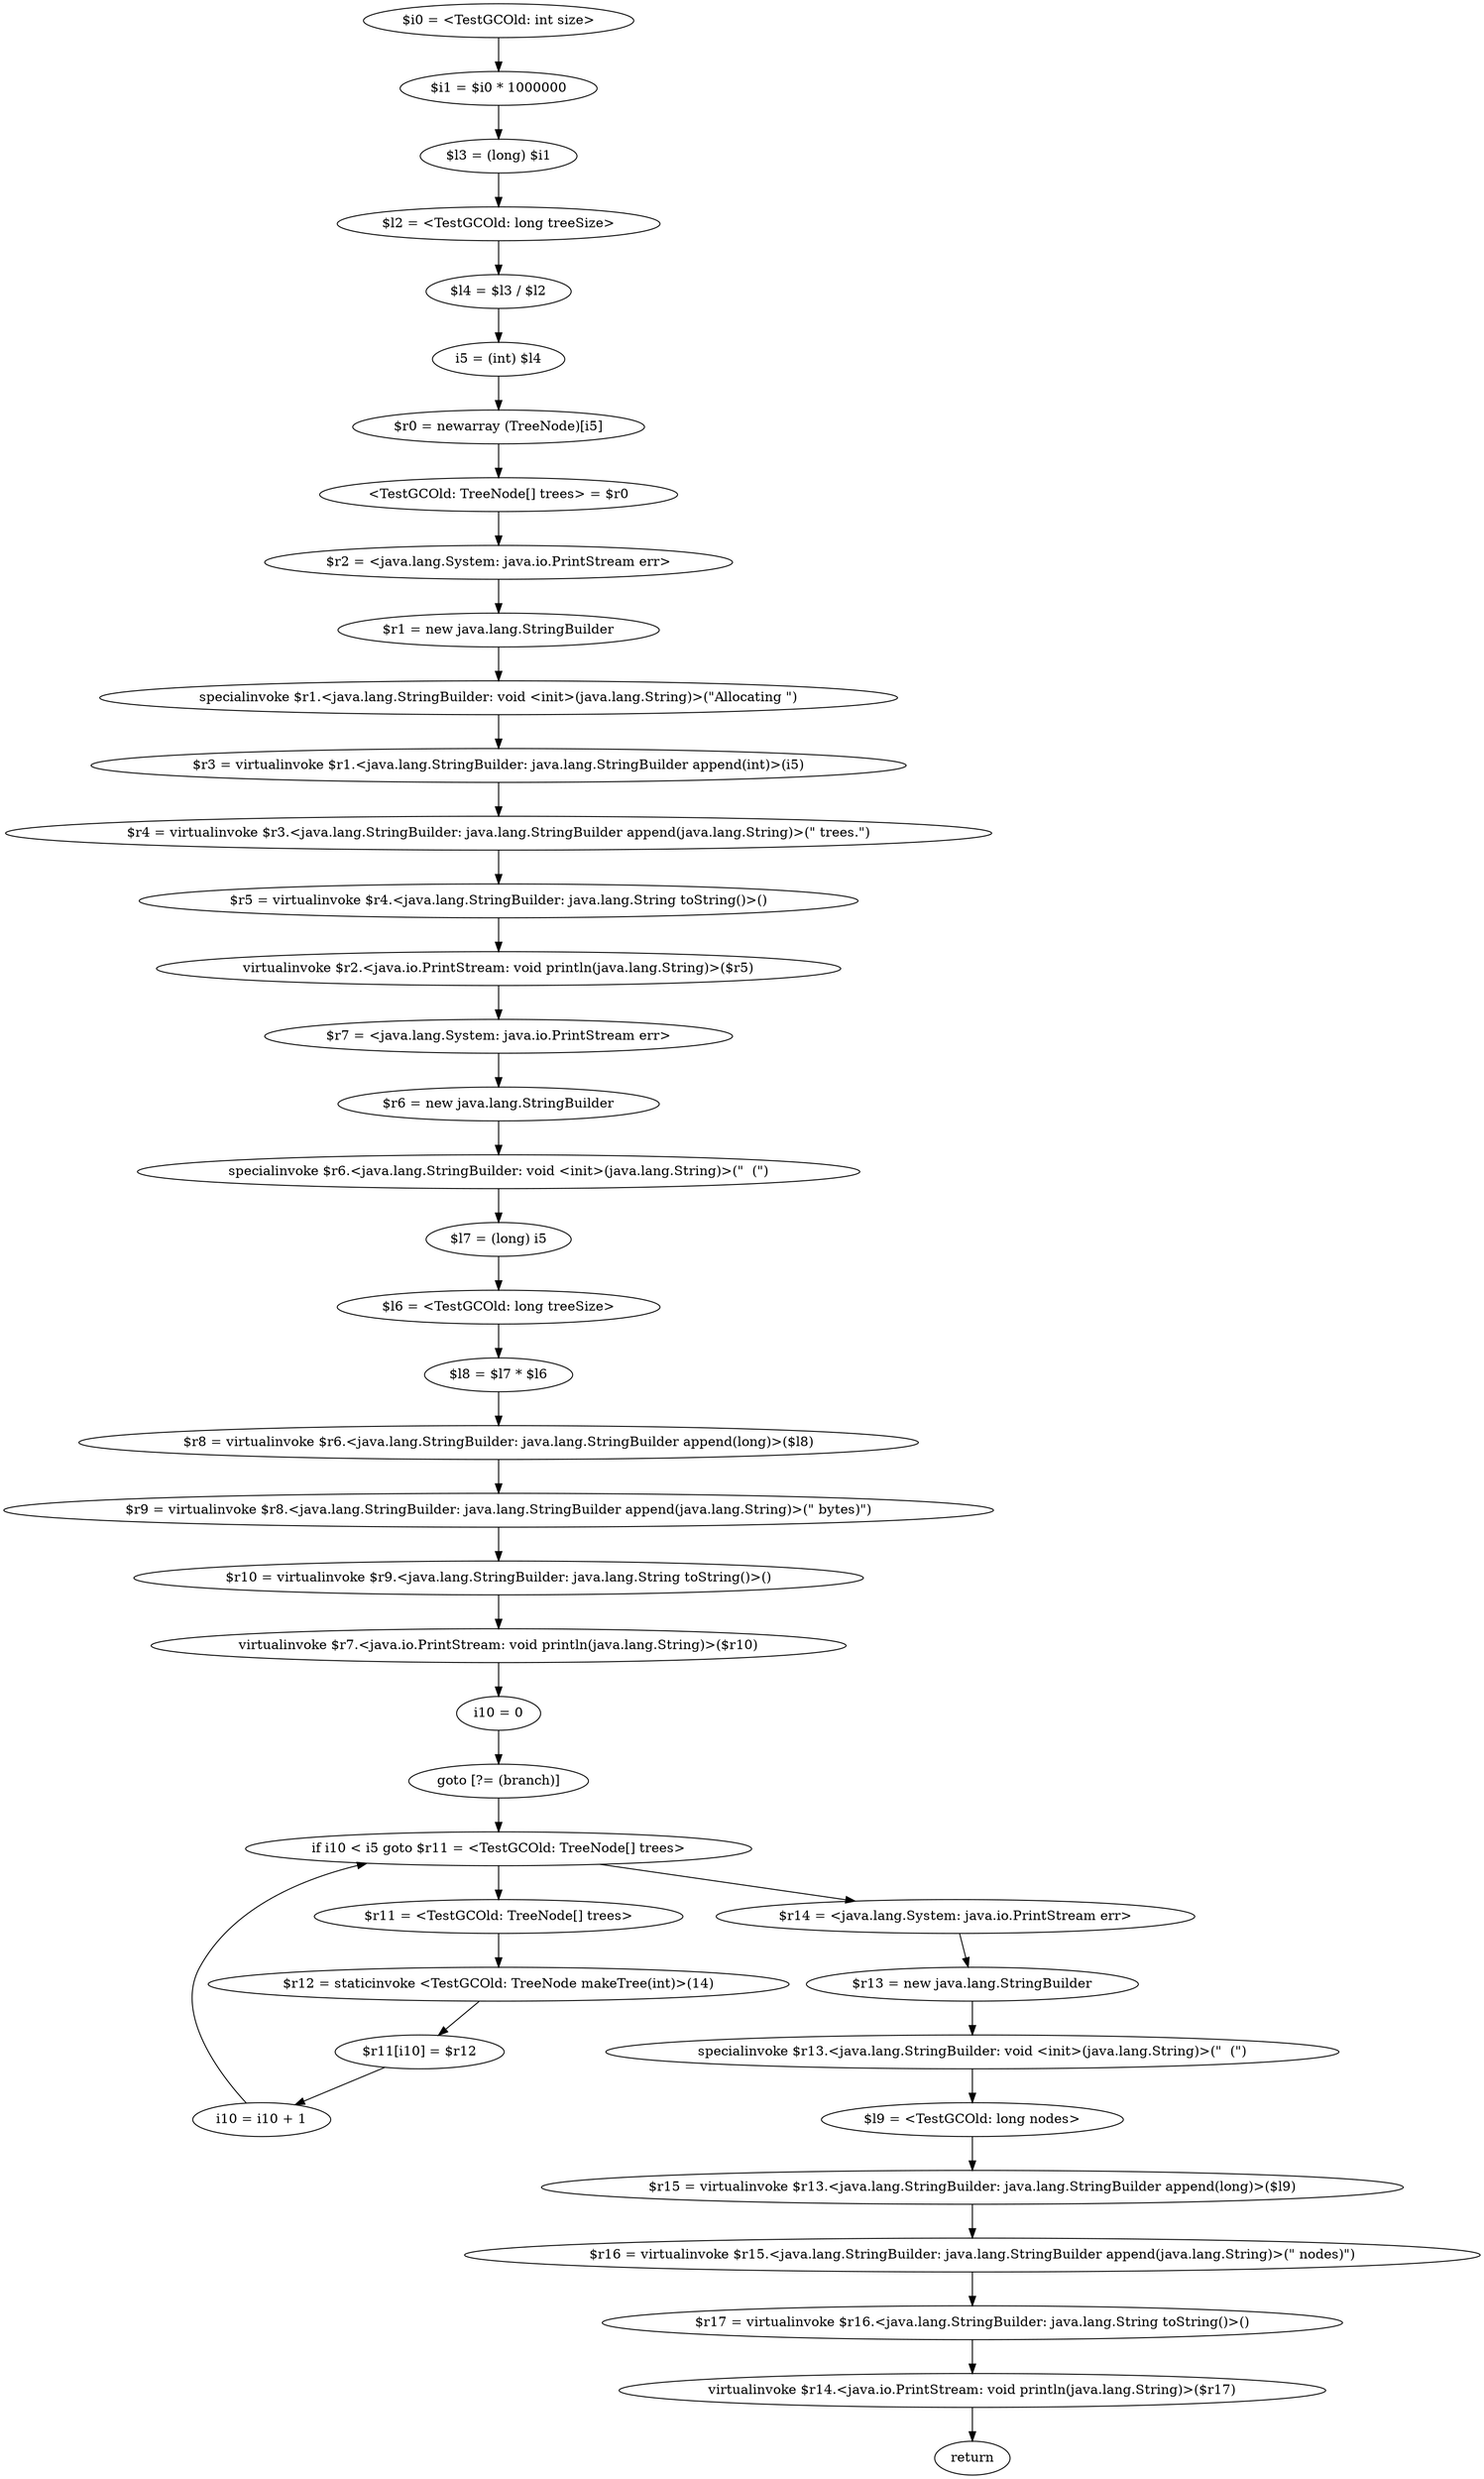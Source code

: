 digraph "unitGraph" {
    "$i0 = <TestGCOld: int size>"
    "$i1 = $i0 * 1000000"
    "$l3 = (long) $i1"
    "$l2 = <TestGCOld: long treeSize>"
    "$l4 = $l3 / $l2"
    "i5 = (int) $l4"
    "$r0 = newarray (TreeNode)[i5]"
    "<TestGCOld: TreeNode[] trees> = $r0"
    "$r2 = <java.lang.System: java.io.PrintStream err>"
    "$r1 = new java.lang.StringBuilder"
    "specialinvoke $r1.<java.lang.StringBuilder: void <init>(java.lang.String)>(\"Allocating \")"
    "$r3 = virtualinvoke $r1.<java.lang.StringBuilder: java.lang.StringBuilder append(int)>(i5)"
    "$r4 = virtualinvoke $r3.<java.lang.StringBuilder: java.lang.StringBuilder append(java.lang.String)>(\" trees.\")"
    "$r5 = virtualinvoke $r4.<java.lang.StringBuilder: java.lang.String toString()>()"
    "virtualinvoke $r2.<java.io.PrintStream: void println(java.lang.String)>($r5)"
    "$r7 = <java.lang.System: java.io.PrintStream err>"
    "$r6 = new java.lang.StringBuilder"
    "specialinvoke $r6.<java.lang.StringBuilder: void <init>(java.lang.String)>(\"  (\")"
    "$l7 = (long) i5"
    "$l6 = <TestGCOld: long treeSize>"
    "$l8 = $l7 * $l6"
    "$r8 = virtualinvoke $r6.<java.lang.StringBuilder: java.lang.StringBuilder append(long)>($l8)"
    "$r9 = virtualinvoke $r8.<java.lang.StringBuilder: java.lang.StringBuilder append(java.lang.String)>(\" bytes)\")"
    "$r10 = virtualinvoke $r9.<java.lang.StringBuilder: java.lang.String toString()>()"
    "virtualinvoke $r7.<java.io.PrintStream: void println(java.lang.String)>($r10)"
    "i10 = 0"
    "goto [?= (branch)]"
    "$r11 = <TestGCOld: TreeNode[] trees>"
    "$r12 = staticinvoke <TestGCOld: TreeNode makeTree(int)>(14)"
    "$r11[i10] = $r12"
    "i10 = i10 + 1"
    "if i10 < i5 goto $r11 = <TestGCOld: TreeNode[] trees>"
    "$r14 = <java.lang.System: java.io.PrintStream err>"
    "$r13 = new java.lang.StringBuilder"
    "specialinvoke $r13.<java.lang.StringBuilder: void <init>(java.lang.String)>(\"  (\")"
    "$l9 = <TestGCOld: long nodes>"
    "$r15 = virtualinvoke $r13.<java.lang.StringBuilder: java.lang.StringBuilder append(long)>($l9)"
    "$r16 = virtualinvoke $r15.<java.lang.StringBuilder: java.lang.StringBuilder append(java.lang.String)>(\" nodes)\")"
    "$r17 = virtualinvoke $r16.<java.lang.StringBuilder: java.lang.String toString()>()"
    "virtualinvoke $r14.<java.io.PrintStream: void println(java.lang.String)>($r17)"
    "return"
    "$i0 = <TestGCOld: int size>"->"$i1 = $i0 * 1000000";
    "$i1 = $i0 * 1000000"->"$l3 = (long) $i1";
    "$l3 = (long) $i1"->"$l2 = <TestGCOld: long treeSize>";
    "$l2 = <TestGCOld: long treeSize>"->"$l4 = $l3 / $l2";
    "$l4 = $l3 / $l2"->"i5 = (int) $l4";
    "i5 = (int) $l4"->"$r0 = newarray (TreeNode)[i5]";
    "$r0 = newarray (TreeNode)[i5]"->"<TestGCOld: TreeNode[] trees> = $r0";
    "<TestGCOld: TreeNode[] trees> = $r0"->"$r2 = <java.lang.System: java.io.PrintStream err>";
    "$r2 = <java.lang.System: java.io.PrintStream err>"->"$r1 = new java.lang.StringBuilder";
    "$r1 = new java.lang.StringBuilder"->"specialinvoke $r1.<java.lang.StringBuilder: void <init>(java.lang.String)>(\"Allocating \")";
    "specialinvoke $r1.<java.lang.StringBuilder: void <init>(java.lang.String)>(\"Allocating \")"->"$r3 = virtualinvoke $r1.<java.lang.StringBuilder: java.lang.StringBuilder append(int)>(i5)";
    "$r3 = virtualinvoke $r1.<java.lang.StringBuilder: java.lang.StringBuilder append(int)>(i5)"->"$r4 = virtualinvoke $r3.<java.lang.StringBuilder: java.lang.StringBuilder append(java.lang.String)>(\" trees.\")";
    "$r4 = virtualinvoke $r3.<java.lang.StringBuilder: java.lang.StringBuilder append(java.lang.String)>(\" trees.\")"->"$r5 = virtualinvoke $r4.<java.lang.StringBuilder: java.lang.String toString()>()";
    "$r5 = virtualinvoke $r4.<java.lang.StringBuilder: java.lang.String toString()>()"->"virtualinvoke $r2.<java.io.PrintStream: void println(java.lang.String)>($r5)";
    "virtualinvoke $r2.<java.io.PrintStream: void println(java.lang.String)>($r5)"->"$r7 = <java.lang.System: java.io.PrintStream err>";
    "$r7 = <java.lang.System: java.io.PrintStream err>"->"$r6 = new java.lang.StringBuilder";
    "$r6 = new java.lang.StringBuilder"->"specialinvoke $r6.<java.lang.StringBuilder: void <init>(java.lang.String)>(\"  (\")";
    "specialinvoke $r6.<java.lang.StringBuilder: void <init>(java.lang.String)>(\"  (\")"->"$l7 = (long) i5";
    "$l7 = (long) i5"->"$l6 = <TestGCOld: long treeSize>";
    "$l6 = <TestGCOld: long treeSize>"->"$l8 = $l7 * $l6";
    "$l8 = $l7 * $l6"->"$r8 = virtualinvoke $r6.<java.lang.StringBuilder: java.lang.StringBuilder append(long)>($l8)";
    "$r8 = virtualinvoke $r6.<java.lang.StringBuilder: java.lang.StringBuilder append(long)>($l8)"->"$r9 = virtualinvoke $r8.<java.lang.StringBuilder: java.lang.StringBuilder append(java.lang.String)>(\" bytes)\")";
    "$r9 = virtualinvoke $r8.<java.lang.StringBuilder: java.lang.StringBuilder append(java.lang.String)>(\" bytes)\")"->"$r10 = virtualinvoke $r9.<java.lang.StringBuilder: java.lang.String toString()>()";
    "$r10 = virtualinvoke $r9.<java.lang.StringBuilder: java.lang.String toString()>()"->"virtualinvoke $r7.<java.io.PrintStream: void println(java.lang.String)>($r10)";
    "virtualinvoke $r7.<java.io.PrintStream: void println(java.lang.String)>($r10)"->"i10 = 0";
    "i10 = 0"->"goto [?= (branch)]";
    "goto [?= (branch)]"->"if i10 < i5 goto $r11 = <TestGCOld: TreeNode[] trees>";
    "$r11 = <TestGCOld: TreeNode[] trees>"->"$r12 = staticinvoke <TestGCOld: TreeNode makeTree(int)>(14)";
    "$r12 = staticinvoke <TestGCOld: TreeNode makeTree(int)>(14)"->"$r11[i10] = $r12";
    "$r11[i10] = $r12"->"i10 = i10 + 1";
    "i10 = i10 + 1"->"if i10 < i5 goto $r11 = <TestGCOld: TreeNode[] trees>";
    "if i10 < i5 goto $r11 = <TestGCOld: TreeNode[] trees>"->"$r14 = <java.lang.System: java.io.PrintStream err>";
    "if i10 < i5 goto $r11 = <TestGCOld: TreeNode[] trees>"->"$r11 = <TestGCOld: TreeNode[] trees>";
    "$r14 = <java.lang.System: java.io.PrintStream err>"->"$r13 = new java.lang.StringBuilder";
    "$r13 = new java.lang.StringBuilder"->"specialinvoke $r13.<java.lang.StringBuilder: void <init>(java.lang.String)>(\"  (\")";
    "specialinvoke $r13.<java.lang.StringBuilder: void <init>(java.lang.String)>(\"  (\")"->"$l9 = <TestGCOld: long nodes>";
    "$l9 = <TestGCOld: long nodes>"->"$r15 = virtualinvoke $r13.<java.lang.StringBuilder: java.lang.StringBuilder append(long)>($l9)";
    "$r15 = virtualinvoke $r13.<java.lang.StringBuilder: java.lang.StringBuilder append(long)>($l9)"->"$r16 = virtualinvoke $r15.<java.lang.StringBuilder: java.lang.StringBuilder append(java.lang.String)>(\" nodes)\")";
    "$r16 = virtualinvoke $r15.<java.lang.StringBuilder: java.lang.StringBuilder append(java.lang.String)>(\" nodes)\")"->"$r17 = virtualinvoke $r16.<java.lang.StringBuilder: java.lang.String toString()>()";
    "$r17 = virtualinvoke $r16.<java.lang.StringBuilder: java.lang.String toString()>()"->"virtualinvoke $r14.<java.io.PrintStream: void println(java.lang.String)>($r17)";
    "virtualinvoke $r14.<java.io.PrintStream: void println(java.lang.String)>($r17)"->"return";
}
